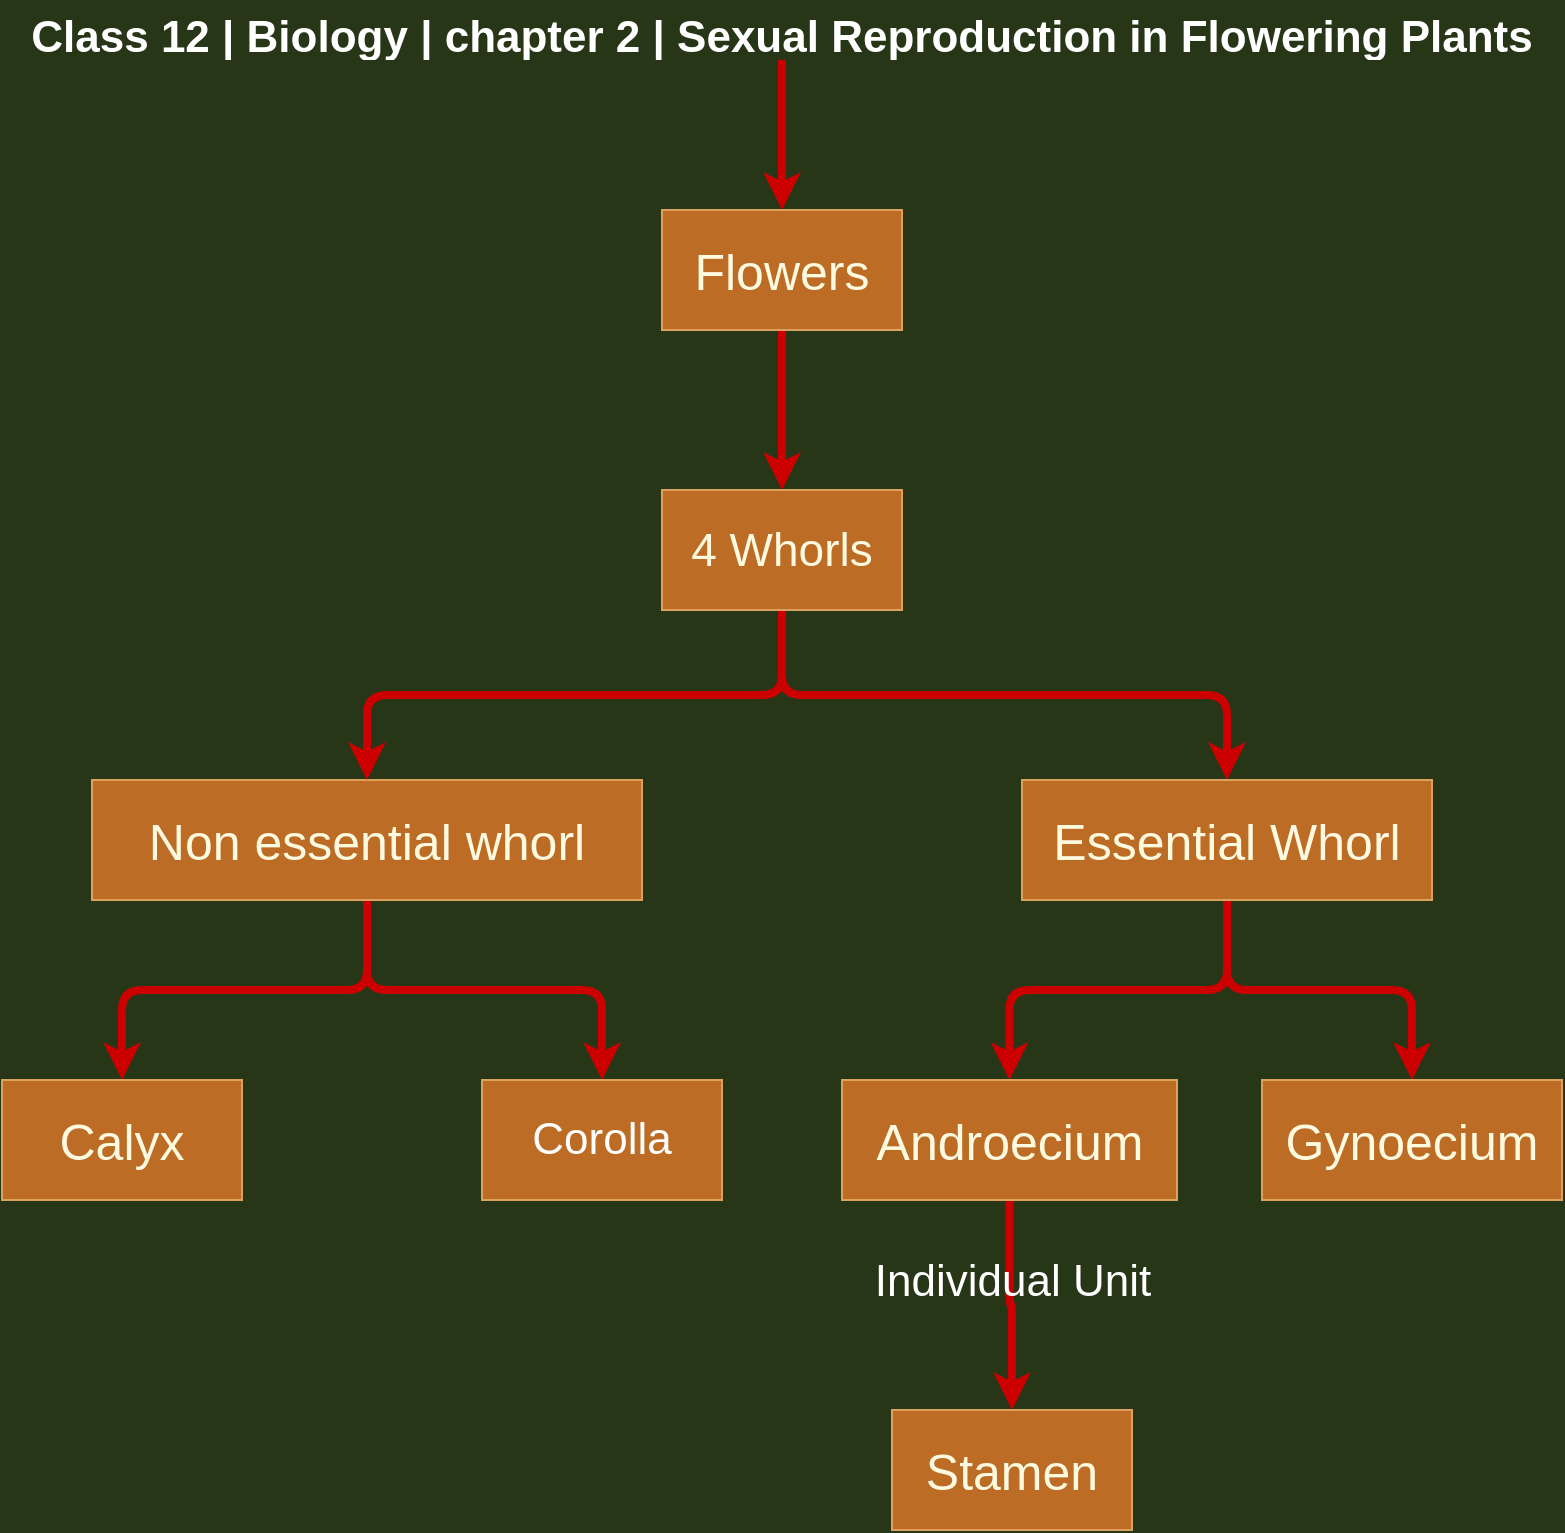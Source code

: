 <mxfile version="20.2.7" type="github">
  <diagram id="C5RBs43oDa-KdzZeNtuy" name="Page-1">
    <mxGraphModel dx="1374" dy="816" grid="1" gridSize="15" guides="1" tooltips="1" connect="1" arrows="1" fold="1" page="1" pageScale="1" pageWidth="827" pageHeight="1169" background="#283618" math="0" shadow="0">
      <root>
        <mxCell id="WIyWlLk6GJQsqaUBKTNV-0" />
        <mxCell id="WIyWlLk6GJQsqaUBKTNV-1" parent="WIyWlLk6GJQsqaUBKTNV-0" />
        <mxCell id="U22NtTWbExk0TIaXxq5v-40" style="edgeStyle=orthogonalEdgeStyle;shape=connector;rounded=1;orthogonalLoop=1;jettySize=auto;html=1;exitX=0.5;exitY=1;exitDx=0;exitDy=0;entryX=0.5;entryY=0;entryDx=0;entryDy=0;labelBackgroundColor=#283618;fontFamily=Helvetica;fontSize=25;fontColor=#FEFAE0;endArrow=classic;endFill=1;strokeColor=#CC0000;strokeWidth=4;" edge="1" parent="WIyWlLk6GJQsqaUBKTNV-1" source="U22NtTWbExk0TIaXxq5v-18" target="U22NtTWbExk0TIaXxq5v-19">
          <mxGeometry relative="1" as="geometry" />
        </mxCell>
        <mxCell id="U22NtTWbExk0TIaXxq5v-18" value="&lt;h1 style=&quot;padding: 0px; border: 0px; outline: 0px; vertical-align: baseline; background: 0px center; margin: 0px 0px 15px; font-family: Raleway, Arial, sans-serif; line-height: 1.5em; position: relative;&quot; class=&quot;entry-title&quot;&gt;&lt;font style=&quot;font-size: 22px;&quot; color=&quot;#ffffff&quot;&gt;Class 12 | Biology | chapter 2 | Sexual Reproduction in Flowering Plants&lt;/font&gt;&lt;/h1&gt;" style="text;html=1;spacing=5;spacingTop=-20;whiteSpace=wrap;overflow=hidden;rounded=0;align=center;" vertex="1" parent="WIyWlLk6GJQsqaUBKTNV-1">
          <mxGeometry x="30" y="10" width="780" height="20" as="geometry" />
        </mxCell>
        <mxCell id="U22NtTWbExk0TIaXxq5v-39" style="edgeStyle=orthogonalEdgeStyle;shape=connector;rounded=1;orthogonalLoop=1;jettySize=auto;html=1;exitX=0.5;exitY=1;exitDx=0;exitDy=0;labelBackgroundColor=#283618;fontFamily=Helvetica;fontSize=25;fontColor=#FEFAE0;endArrow=classic;endFill=1;strokeColor=#CC0000;strokeWidth=4;" edge="1" parent="WIyWlLk6GJQsqaUBKTNV-1" source="U22NtTWbExk0TIaXxq5v-19" target="U22NtTWbExk0TIaXxq5v-35">
          <mxGeometry relative="1" as="geometry" />
        </mxCell>
        <mxCell id="U22NtTWbExk0TIaXxq5v-19" value="&lt;font style=&quot;font-size: 25px;&quot;&gt;Flowers&lt;/font&gt;" style="whiteSpace=wrap;html=1;fillColor=#BC6C25;strokeColor=#DDA15E;fontColor=#FEFAE0;" vertex="1" parent="WIyWlLk6GJQsqaUBKTNV-1">
          <mxGeometry x="360" y="105" width="120" height="60" as="geometry" />
        </mxCell>
        <mxCell id="U22NtTWbExk0TIaXxq5v-42" value="" style="edgeStyle=orthogonalEdgeStyle;shape=connector;rounded=1;orthogonalLoop=1;jettySize=auto;html=1;labelBackgroundColor=#283618;fontFamily=Helvetica;fontSize=22;fontColor=#FFFFFF;endArrow=classic;endFill=1;strokeColor=#CC0000;strokeWidth=4;" edge="1" parent="WIyWlLk6GJQsqaUBKTNV-1" source="U22NtTWbExk0TIaXxq5v-29" target="U22NtTWbExk0TIaXxq5v-41">
          <mxGeometry relative="1" as="geometry" />
        </mxCell>
        <mxCell id="U22NtTWbExk0TIaXxq5v-43" style="edgeStyle=orthogonalEdgeStyle;shape=connector;rounded=1;orthogonalLoop=1;jettySize=auto;html=1;exitX=0.5;exitY=1;exitDx=0;exitDy=0;labelBackgroundColor=#283618;fontFamily=Helvetica;fontSize=22;fontColor=#FFFFFF;endArrow=classic;endFill=1;strokeColor=#CC0000;strokeWidth=4;" edge="1" parent="WIyWlLk6GJQsqaUBKTNV-1" source="U22NtTWbExk0TIaXxq5v-29" target="U22NtTWbExk0TIaXxq5v-44">
          <mxGeometry relative="1" as="geometry">
            <mxPoint x="345" y="540" as="targetPoint" />
          </mxGeometry>
        </mxCell>
        <mxCell id="U22NtTWbExk0TIaXxq5v-29" value="Non essential whorl" style="rounded=0;whiteSpace=wrap;html=1;fontSize=25;fillColor=#BC6C25;strokeColor=#DDA15E;fontColor=#FEFAE0;" vertex="1" parent="WIyWlLk6GJQsqaUBKTNV-1">
          <mxGeometry x="75" y="390" width="275" height="60" as="geometry" />
        </mxCell>
        <mxCell id="U22NtTWbExk0TIaXxq5v-33" value="" style="endArrow=classic;html=1;rounded=1;fontSize=25;exitX=0.5;exitY=1;exitDx=0;exitDy=0;entryX=0.5;entryY=0;entryDx=0;entryDy=0;strokeColor=#CC0000;fontColor=#FEFAE0;labelBackgroundColor=#283618;endFill=1;strokeWidth=4;edgeStyle=orthogonalEdgeStyle;" edge="1" parent="WIyWlLk6GJQsqaUBKTNV-1" source="U22NtTWbExk0TIaXxq5v-35" target="U22NtTWbExk0TIaXxq5v-34">
          <mxGeometry width="50" height="50" relative="1" as="geometry">
            <mxPoint x="440" y="540" as="sourcePoint" />
            <mxPoint x="620" y="250" as="targetPoint" />
          </mxGeometry>
        </mxCell>
        <mxCell id="U22NtTWbExk0TIaXxq5v-46" value="" style="edgeStyle=orthogonalEdgeStyle;shape=connector;rounded=1;orthogonalLoop=1;jettySize=auto;html=1;labelBackgroundColor=#283618;fontFamily=Helvetica;fontSize=22;fontColor=#FFFFFF;endArrow=classic;endFill=1;strokeColor=#CC0000;strokeWidth=4;" edge="1" parent="WIyWlLk6GJQsqaUBKTNV-1" source="U22NtTWbExk0TIaXxq5v-34" target="U22NtTWbExk0TIaXxq5v-45">
          <mxGeometry relative="1" as="geometry" />
        </mxCell>
        <mxCell id="U22NtTWbExk0TIaXxq5v-49" value="" style="edgeStyle=orthogonalEdgeStyle;shape=connector;rounded=1;orthogonalLoop=1;jettySize=auto;html=1;labelBackgroundColor=#283618;fontFamily=Helvetica;fontSize=22;fontColor=#FFFFFF;endArrow=classic;endFill=1;strokeColor=#CC0000;strokeWidth=4;" edge="1" parent="WIyWlLk6GJQsqaUBKTNV-1" source="U22NtTWbExk0TIaXxq5v-34" target="U22NtTWbExk0TIaXxq5v-48">
          <mxGeometry relative="1" as="geometry" />
        </mxCell>
        <mxCell id="U22NtTWbExk0TIaXxq5v-34" value="Essential Whorl" style="rounded=0;whiteSpace=wrap;html=1;fontSize=25;fillColor=#BC6C25;strokeColor=#DDA15E;fontColor=#FEFAE0;" vertex="1" parent="WIyWlLk6GJQsqaUBKTNV-1">
          <mxGeometry x="540" y="390" width="205" height="60" as="geometry" />
        </mxCell>
        <mxCell id="U22NtTWbExk0TIaXxq5v-38" style="edgeStyle=orthogonalEdgeStyle;shape=connector;rounded=1;orthogonalLoop=1;jettySize=auto;html=1;exitX=0.5;exitY=1;exitDx=0;exitDy=0;entryX=0.5;entryY=0;entryDx=0;entryDy=0;labelBackgroundColor=#283618;fontFamily=Helvetica;fontSize=25;fontColor=#FEFAE0;endArrow=classic;endFill=1;strokeColor=#CC0000;strokeWidth=4;" edge="1" parent="WIyWlLk6GJQsqaUBKTNV-1" source="U22NtTWbExk0TIaXxq5v-35" target="U22NtTWbExk0TIaXxq5v-29">
          <mxGeometry relative="1" as="geometry" />
        </mxCell>
        <mxCell id="U22NtTWbExk0TIaXxq5v-35" value="&lt;font style=&quot;font-size: 23px;&quot;&gt;4 Whorls&lt;/font&gt;" style="whiteSpace=wrap;html=1;fillColor=#BC6C25;strokeColor=#DDA15E;fontColor=#FEFAE0;" vertex="1" parent="WIyWlLk6GJQsqaUBKTNV-1">
          <mxGeometry x="360" y="245" width="120" height="60" as="geometry" />
        </mxCell>
        <mxCell id="U22NtTWbExk0TIaXxq5v-41" value="Calyx" style="whiteSpace=wrap;html=1;fontSize=25;fillColor=#BC6C25;strokeColor=#DDA15E;fontColor=#FEFAE0;rounded=0;" vertex="1" parent="WIyWlLk6GJQsqaUBKTNV-1">
          <mxGeometry x="30" y="540" width="120" height="60" as="geometry" />
        </mxCell>
        <mxCell id="U22NtTWbExk0TIaXxq5v-44" value="Corolla" style="rounded=0;whiteSpace=wrap;html=1;fontFamily=Helvetica;fontSize=22;fontColor=#FFFFFF;strokeColor=#DDA15E;fillColor=#BC6C25;" vertex="1" parent="WIyWlLk6GJQsqaUBKTNV-1">
          <mxGeometry x="270" y="540" width="120" height="60" as="geometry" />
        </mxCell>
        <mxCell id="U22NtTWbExk0TIaXxq5v-51" value="" style="edgeStyle=orthogonalEdgeStyle;shape=connector;rounded=1;orthogonalLoop=1;jettySize=auto;html=1;labelBackgroundColor=#283618;fontFamily=Helvetica;fontSize=22;fontColor=#FFFFFF;endArrow=classic;endFill=1;strokeColor=#CC0000;strokeWidth=4;" edge="1" parent="WIyWlLk6GJQsqaUBKTNV-1" source="U22NtTWbExk0TIaXxq5v-45" target="U22NtTWbExk0TIaXxq5v-50">
          <mxGeometry relative="1" as="geometry" />
        </mxCell>
        <mxCell id="U22NtTWbExk0TIaXxq5v-45" value="Androecium" style="whiteSpace=wrap;html=1;fontSize=25;fillColor=#BC6C25;strokeColor=#DDA15E;fontColor=#FEFAE0;rounded=0;" vertex="1" parent="WIyWlLk6GJQsqaUBKTNV-1">
          <mxGeometry x="450" y="540" width="167.5" height="60" as="geometry" />
        </mxCell>
        <mxCell id="U22NtTWbExk0TIaXxq5v-48" value="Gynoecium" style="whiteSpace=wrap;html=1;fontSize=25;fillColor=#BC6C25;strokeColor=#DDA15E;fontColor=#FEFAE0;rounded=0;" vertex="1" parent="WIyWlLk6GJQsqaUBKTNV-1">
          <mxGeometry x="660" y="540" width="150" height="60" as="geometry" />
        </mxCell>
        <mxCell id="U22NtTWbExk0TIaXxq5v-50" value="Stamen" style="whiteSpace=wrap;html=1;fontSize=25;fillColor=#BC6C25;strokeColor=#DDA15E;fontColor=#FEFAE0;rounded=0;" vertex="1" parent="WIyWlLk6GJQsqaUBKTNV-1">
          <mxGeometry x="475" y="705" width="120" height="60" as="geometry" />
        </mxCell>
        <mxCell id="U22NtTWbExk0TIaXxq5v-52" value="Individual Unit" style="text;html=1;align=center;verticalAlign=middle;resizable=0;points=[];autosize=1;strokeColor=none;fillColor=none;fontSize=22;fontFamily=Helvetica;fontColor=#FFFFFF;strokeWidth=1;" vertex="1" parent="WIyWlLk6GJQsqaUBKTNV-1">
          <mxGeometry x="452.5" y="618" width="165" height="45" as="geometry" />
        </mxCell>
      </root>
    </mxGraphModel>
  </diagram>
</mxfile>
